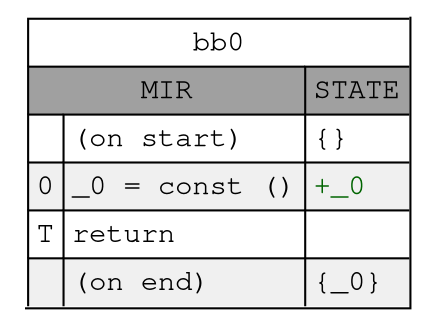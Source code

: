 digraph graph_for_def_id_0_3 {
    graph[fontname="Courier, monospace"];
    node[fontname="Courier, monospace"];
    edge[fontname="Courier, monospace"];
    bb_0[label=<<table border="1" cellborder="1" cellspacing="0" cellpadding="3" sides="rb"><tr><td colspan="3" sides="tl">bb0</td></tr><tr><td colspan="2" bgcolor="#a0a0a0" sides="tl">MIR</td><td bgcolor="#a0a0a0" sides="tl">STATE</td></tr><tr><td valign="bottom" sides="tl"  align="right"></td><td valign="bottom" sides="tl"  align="left">(on start)</td><td colspan="1" valign="bottom" sides="tl"  align="left">{}</td></tr><tr><td valign="top" sides="tl" bgcolor="#f0f0f0" align="right">0</td><td valign="top" sides="tl" bgcolor="#f0f0f0" align="left">_0 = const ()</td><td valign="top" sides="tl" bgcolor="#f0f0f0" align="left"><font color="darkgreen">+_0</font></td></tr><tr><td valign="top" sides="tl"  align="right">T</td><td valign="top" sides="tl"  align="left">return</td><td valign="top" sides="tl"  align="left"></td></tr><tr><td valign="bottom" sides="tl" bgcolor="#f0f0f0" align="right"></td><td valign="bottom" sides="tl" bgcolor="#f0f0f0" align="left">(on end)</td><td colspan="1" valign="bottom" sides="tl" bgcolor="#f0f0f0" align="left">{_0}</td></tr></table>>][shape="none"];
}
